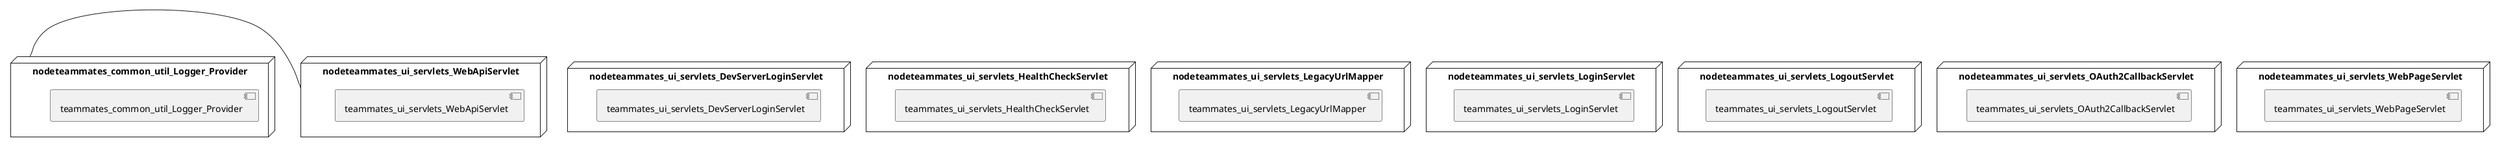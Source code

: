 @startuml
skinparam fixCircleLabelOverlapping true
skinparam componentStyle uml2
node nodeteammates_common_util_Logger_Provider {
[teammates_common_util_Logger_Provider] [[teammates-teammates-psr.system#_7AymAF0wEe-Wu8KbJAEusA]]
}
node nodeteammates_ui_servlets_DevServerLoginServlet {
[teammates_ui_servlets_DevServerLoginServlet] [[teammates-teammates-psr.system#_7AymAF0wEe-Wu8KbJAEusA]]
}
node nodeteammates_ui_servlets_HealthCheckServlet {
[teammates_ui_servlets_HealthCheckServlet] [[teammates-teammates-psr.system#_7AymAF0wEe-Wu8KbJAEusA]]
}
node nodeteammates_ui_servlets_LegacyUrlMapper {
[teammates_ui_servlets_LegacyUrlMapper] [[teammates-teammates-psr.system#_7AymAF0wEe-Wu8KbJAEusA]]
}
node nodeteammates_ui_servlets_LoginServlet {
[teammates_ui_servlets_LoginServlet] [[teammates-teammates-psr.system#_7AymAF0wEe-Wu8KbJAEusA]]
}
node nodeteammates_ui_servlets_LogoutServlet {
[teammates_ui_servlets_LogoutServlet] [[teammates-teammates-psr.system#_7AymAF0wEe-Wu8KbJAEusA]]
}
node nodeteammates_ui_servlets_OAuth2CallbackServlet {
[teammates_ui_servlets_OAuth2CallbackServlet] [[teammates-teammates-psr.system#_7AymAF0wEe-Wu8KbJAEusA]]
}
node nodeteammates_ui_servlets_WebApiServlet {
[teammates_ui_servlets_WebApiServlet] [[teammates-teammates-psr.system#_7AymAF0wEe-Wu8KbJAEusA]]
}
node nodeteammates_ui_servlets_WebPageServlet {
[teammates_ui_servlets_WebPageServlet] [[teammates-teammates-psr.system#_7AymAF0wEe-Wu8KbJAEusA]]
}
[nodeteammates_common_util_Logger_Provider] - [nodeteammates_ui_servlets_WebApiServlet]

@enduml
